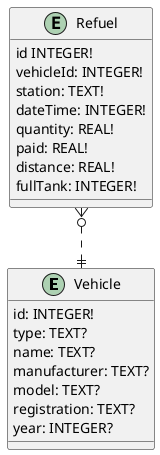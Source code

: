@startuml 'database_schema

' Zero or One:  |o--
' Exactly One:  ||--
' Zero or Many: }o--
' One or Many:  }|--

entity Vehicle {
  id: INTEGER!
  type: TEXT?
  name: TEXT?
  manufacturer: TEXT?
  model: TEXT?
  registration: TEXT?
  year: INTEGER?
}

entity Refuel {
  id INTEGER!
  vehicleId: INTEGER!
  station: TEXT!
  dateTime: INTEGER!
  quantity: REAL!
  paid: REAL!
  distance: REAL!
  fullTank: INTEGER!
}

Refuel }o..|| Vehicle

@enduml
